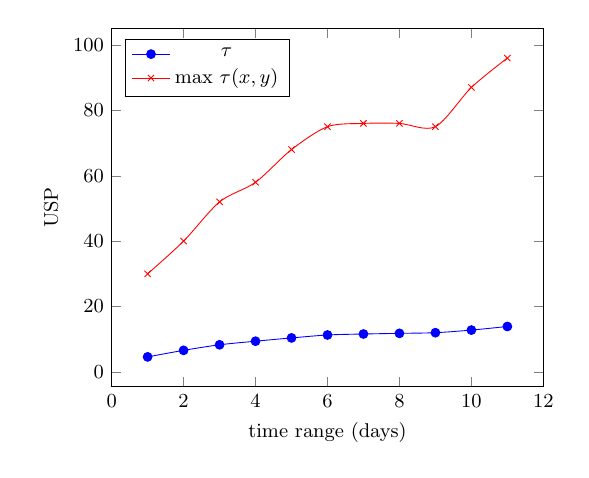 \tikzstyle{textstyle}=[font=\fontsize{9}{9}\selectfont]
\begin{tikzpicture}[textstyle, scale=0.8]
    \begin{axis}[
        xlabel={time range (days)},
        ylabel={USP},
		legend pos=north west
        ]
        
    \addplot[smooth,mark=*,blue] plot coordinates {
        (1,4.6)
        (2,6.6)
        (3,8.3)
        (4,9.4)
        (5,10.4)
        (6,11.3)
        (7,11.6)
        (8,11.8)
        (9,12.0)
        (10,12.8)
        (11,13.9)
    };
    \addlegendentry{$\tau$}

    \addplot[smooth,color=red,mark=x] plot coordinates {
		(1,30)
        (2,40)
        (3,52)
        (4,58)
        (5,68)
        (6,75)
        (7,76)
        (8,76)
        (9,75)
        (10,87)
        (11,96)
    };
    \addlegendentry{max $\tau(x, y)$}
    
    \end{axis}
\end{tikzpicture}